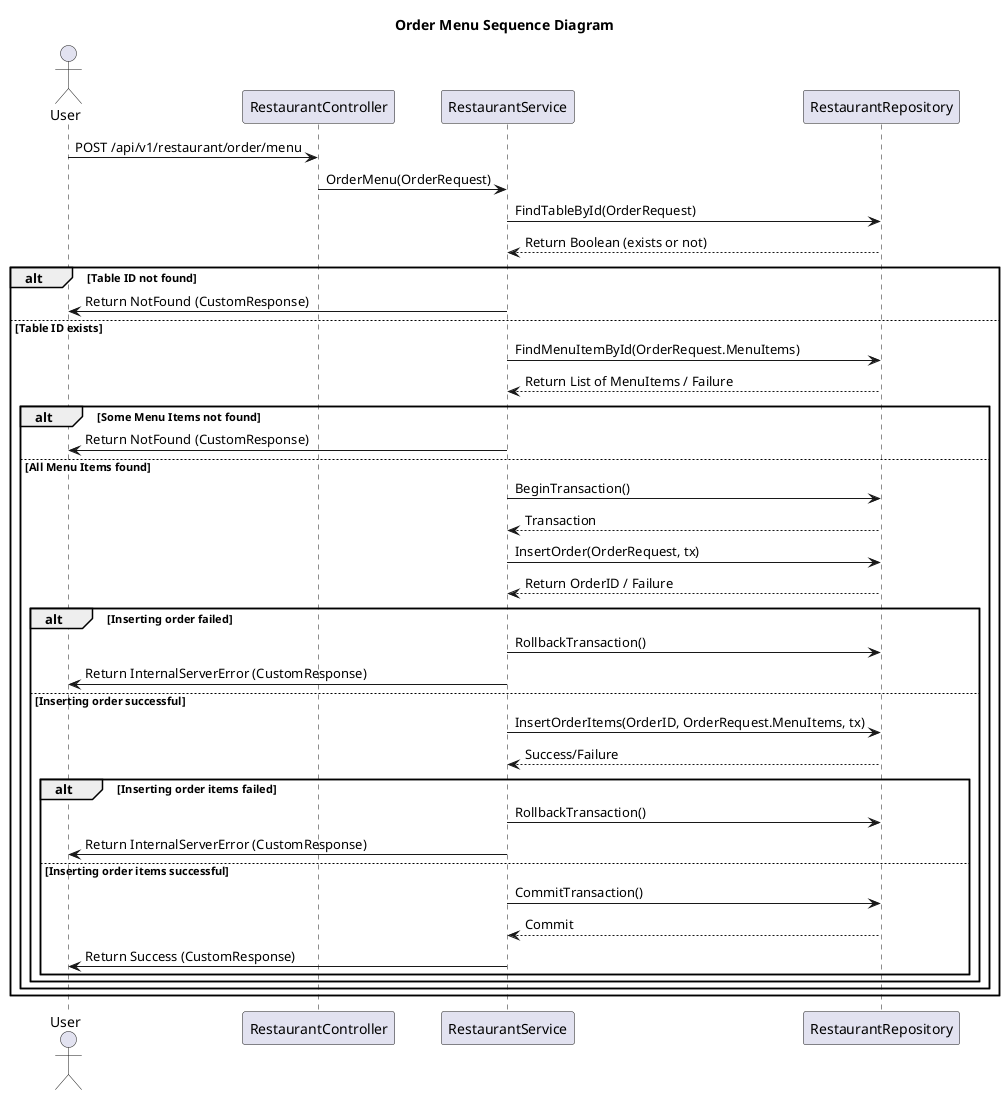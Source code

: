 @startuml
'https://plantuml.com/sequence-diagram
title Order Menu Sequence Diagram
actor User
participant "RestaurantController" as Controller
participant "RestaurantService" as Service
participant "RestaurantRepository" as Repository


User -> Controller: POST /api/v1/restaurant/order/menu
Controller -> Service: OrderMenu(OrderRequest)

Service -> Repository: FindTableById(OrderRequest)
Repository --> Service: Return Boolean (exists or not)

alt Table ID not found
    Service -> User: Return NotFound (CustomResponse)
else Table ID exists
    Service -> Repository: FindMenuItemById(OrderRequest.MenuItems)
    Repository --> Service: Return List of MenuItems / Failure
    alt Some Menu Items not found
        Service -> User: Return NotFound (CustomResponse)
    else All Menu Items found
        Service -> Repository: BeginTransaction()
        Repository --> Service: Transaction

        Service -> Repository: InsertOrder(OrderRequest, tx)
        Repository --> Service: Return OrderID / Failure
        alt Inserting order failed
            Service -> Repository: RollbackTransaction()
            Service -> User: Return InternalServerError (CustomResponse)
        else Inserting order successful
            Service -> Repository: InsertOrderItems(OrderID, OrderRequest.MenuItems, tx)
            Repository --> Service: Success/Failure
            alt Inserting order items failed
                Service -> Repository: RollbackTransaction()
                Service -> User: Return InternalServerError (CustomResponse)
            else Inserting order items successful
                Service -> Repository: CommitTransaction()
                Repository --> Service: Commit
                Service -> User: Return Success (CustomResponse)
            end
        end
    end
end

@enduml
